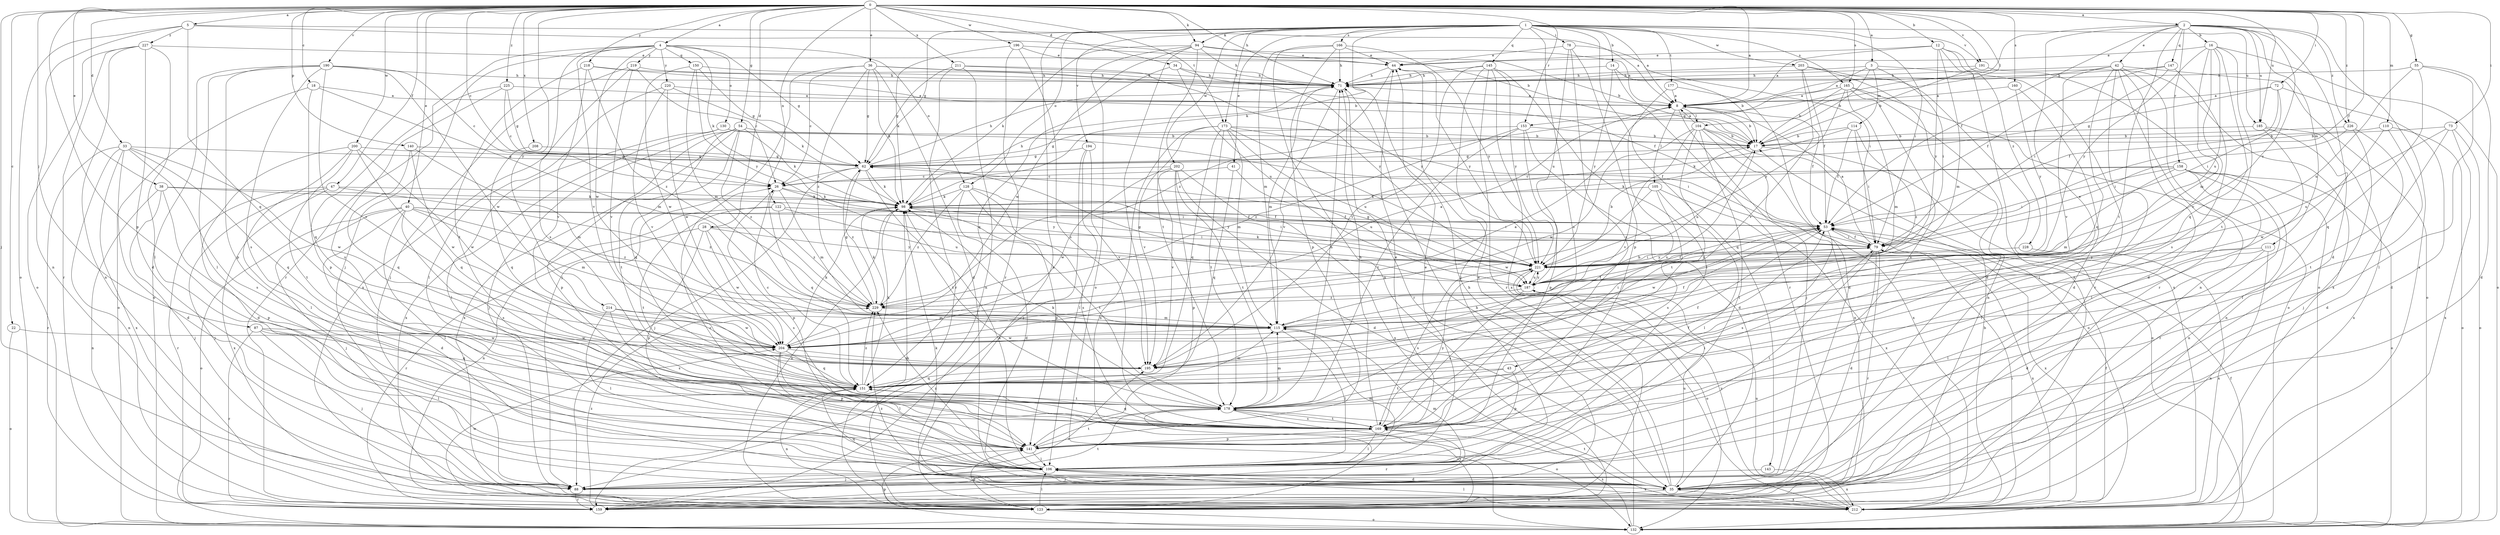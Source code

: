 strict digraph  {
0;
1;
2;
3;
4;
5;
8;
12;
14;
16;
17;
18;
22;
26;
28;
33;
34;
35;
36;
38;
40;
41;
42;
43;
44;
47;
53;
54;
55;
62;
71;
72;
73;
78;
79;
87;
88;
94;
98;
104;
105;
106;
110;
111;
114;
115;
122;
123;
128;
130;
132;
140;
141;
143;
145;
147;
150;
151;
153;
158;
159;
160;
165;
166;
169;
173;
177;
178;
185;
187;
190;
191;
194;
195;
196;
200;
202;
203;
204;
208;
211;
212;
214;
218;
219;
220;
221;
225;
226;
227;
228;
229;
0 -> 2  [label=a];
0 -> 3  [label=a];
0 -> 4  [label=a];
0 -> 5  [label=a];
0 -> 8  [label=a];
0 -> 12  [label=b];
0 -> 18  [label=c];
0 -> 22  [label=c];
0 -> 26  [label=c];
0 -> 28  [label=d];
0 -> 33  [label=d];
0 -> 34  [label=d];
0 -> 36  [label=e];
0 -> 38  [label=e];
0 -> 40  [label=e];
0 -> 47  [label=f];
0 -> 53  [label=f];
0 -> 54  [label=g];
0 -> 55  [label=g];
0 -> 71  [label=h];
0 -> 72  [label=i];
0 -> 73  [label=i];
0 -> 87  [label=j];
0 -> 88  [label=j];
0 -> 94  [label=k];
0 -> 104  [label=l];
0 -> 110  [label=m];
0 -> 122  [label=n];
0 -> 140  [label=p];
0 -> 141  [label=p];
0 -> 153  [label=r];
0 -> 160  [label=s];
0 -> 165  [label=s];
0 -> 173  [label=t];
0 -> 185  [label=u];
0 -> 190  [label=v];
0 -> 191  [label=v];
0 -> 196  [label=w];
0 -> 200  [label=w];
0 -> 208  [label=x];
0 -> 211  [label=x];
0 -> 214  [label=y];
0 -> 218  [label=y];
0 -> 225  [label=z];
0 -> 226  [label=z];
1 -> 8  [label=a];
1 -> 14  [label=b];
1 -> 41  [label=e];
1 -> 62  [label=g];
1 -> 78  [label=i];
1 -> 79  [label=i];
1 -> 94  [label=k];
1 -> 98  [label=k];
1 -> 123  [label=n];
1 -> 128  [label=o];
1 -> 143  [label=q];
1 -> 145  [label=q];
1 -> 165  [label=s];
1 -> 166  [label=s];
1 -> 169  [label=s];
1 -> 173  [label=t];
1 -> 177  [label=t];
1 -> 185  [label=u];
1 -> 191  [label=v];
1 -> 194  [label=v];
1 -> 202  [label=w];
1 -> 203  [label=w];
2 -> 16  [label=b];
2 -> 35  [label=d];
2 -> 42  [label=e];
2 -> 43  [label=e];
2 -> 53  [label=f];
2 -> 111  [label=m];
2 -> 147  [label=q];
2 -> 153  [label=r];
2 -> 158  [label=r];
2 -> 178  [label=t];
2 -> 185  [label=u];
2 -> 187  [label=u];
2 -> 212  [label=x];
2 -> 226  [label=z];
3 -> 17  [label=b];
3 -> 62  [label=g];
3 -> 71  [label=h];
3 -> 79  [label=i];
3 -> 114  [label=m];
3 -> 159  [label=r];
4 -> 62  [label=g];
4 -> 88  [label=j];
4 -> 98  [label=k];
4 -> 128  [label=o];
4 -> 130  [label=o];
4 -> 150  [label=q];
4 -> 159  [label=r];
4 -> 169  [label=s];
4 -> 195  [label=v];
4 -> 204  [label=w];
4 -> 219  [label=y];
4 -> 220  [label=y];
5 -> 8  [label=a];
5 -> 17  [label=b];
5 -> 123  [label=n];
5 -> 132  [label=o];
5 -> 151  [label=q];
5 -> 227  [label=z];
8 -> 17  [label=b];
8 -> 53  [label=f];
8 -> 88  [label=j];
8 -> 104  [label=l];
8 -> 105  [label=l];
12 -> 8  [label=a];
12 -> 44  [label=e];
12 -> 115  [label=m];
12 -> 123  [label=n];
12 -> 132  [label=o];
12 -> 221  [label=y];
12 -> 228  [label=z];
14 -> 17  [label=b];
14 -> 71  [label=h];
14 -> 159  [label=r];
14 -> 221  [label=y];
16 -> 44  [label=e];
16 -> 115  [label=m];
16 -> 132  [label=o];
16 -> 151  [label=q];
16 -> 178  [label=t];
16 -> 187  [label=u];
16 -> 195  [label=v];
16 -> 221  [label=y];
17 -> 62  [label=g];
17 -> 132  [label=o];
17 -> 187  [label=u];
18 -> 8  [label=a];
18 -> 115  [label=m];
18 -> 132  [label=o];
18 -> 151  [label=q];
22 -> 132  [label=o];
22 -> 204  [label=w];
26 -> 98  [label=k];
26 -> 115  [label=m];
26 -> 141  [label=p];
26 -> 151  [label=q];
26 -> 221  [label=y];
28 -> 79  [label=i];
28 -> 141  [label=p];
28 -> 159  [label=r];
28 -> 169  [label=s];
28 -> 204  [label=w];
28 -> 221  [label=y];
33 -> 35  [label=d];
33 -> 62  [label=g];
33 -> 123  [label=n];
33 -> 151  [label=q];
33 -> 159  [label=r];
33 -> 169  [label=s];
33 -> 204  [label=w];
33 -> 212  [label=x];
34 -> 71  [label=h];
34 -> 151  [label=q];
34 -> 187  [label=u];
34 -> 221  [label=y];
35 -> 44  [label=e];
35 -> 71  [label=h];
35 -> 98  [label=k];
35 -> 123  [label=n];
35 -> 151  [label=q];
35 -> 178  [label=t];
35 -> 187  [label=u];
35 -> 212  [label=x];
36 -> 26  [label=c];
36 -> 35  [label=d];
36 -> 53  [label=f];
36 -> 62  [label=g];
36 -> 71  [label=h];
36 -> 88  [label=j];
36 -> 98  [label=k];
36 -> 229  [label=z];
38 -> 79  [label=i];
38 -> 88  [label=j];
38 -> 98  [label=k];
38 -> 123  [label=n];
38 -> 141  [label=p];
40 -> 35  [label=d];
40 -> 53  [label=f];
40 -> 79  [label=i];
40 -> 88  [label=j];
40 -> 106  [label=l];
40 -> 115  [label=m];
40 -> 132  [label=o];
40 -> 169  [label=s];
40 -> 229  [label=z];
41 -> 26  [label=c];
41 -> 151  [label=q];
41 -> 187  [label=u];
42 -> 8  [label=a];
42 -> 35  [label=d];
42 -> 71  [label=h];
42 -> 88  [label=j];
42 -> 123  [label=n];
42 -> 132  [label=o];
42 -> 151  [label=q];
42 -> 159  [label=r];
42 -> 195  [label=v];
43 -> 141  [label=p];
43 -> 151  [label=q];
43 -> 178  [label=t];
44 -> 71  [label=h];
44 -> 221  [label=y];
44 -> 229  [label=z];
47 -> 88  [label=j];
47 -> 98  [label=k];
47 -> 159  [label=r];
47 -> 212  [label=x];
47 -> 229  [label=z];
53 -> 79  [label=i];
53 -> 169  [label=s];
53 -> 204  [label=w];
53 -> 212  [label=x];
54 -> 17  [label=b];
54 -> 88  [label=j];
54 -> 98  [label=k];
54 -> 141  [label=p];
54 -> 151  [label=q];
54 -> 178  [label=t];
54 -> 212  [label=x];
54 -> 229  [label=z];
55 -> 35  [label=d];
55 -> 71  [label=h];
55 -> 106  [label=l];
55 -> 151  [label=q];
55 -> 187  [label=u];
62 -> 26  [label=c];
62 -> 71  [label=h];
62 -> 88  [label=j];
62 -> 98  [label=k];
62 -> 178  [label=t];
62 -> 229  [label=z];
71 -> 8  [label=a];
71 -> 115  [label=m];
71 -> 159  [label=r];
71 -> 195  [label=v];
72 -> 8  [label=a];
72 -> 35  [label=d];
72 -> 53  [label=f];
72 -> 62  [label=g];
72 -> 79  [label=i];
73 -> 17  [label=b];
73 -> 132  [label=o];
73 -> 178  [label=t];
73 -> 187  [label=u];
73 -> 212  [label=x];
78 -> 44  [label=e];
78 -> 79  [label=i];
78 -> 141  [label=p];
78 -> 169  [label=s];
78 -> 187  [label=u];
79 -> 8  [label=a];
79 -> 35  [label=d];
79 -> 53  [label=f];
79 -> 106  [label=l];
79 -> 159  [label=r];
79 -> 212  [label=x];
79 -> 221  [label=y];
87 -> 88  [label=j];
87 -> 106  [label=l];
87 -> 151  [label=q];
87 -> 159  [label=r];
87 -> 204  [label=w];
88 -> 115  [label=m];
88 -> 159  [label=r];
88 -> 178  [label=t];
94 -> 8  [label=a];
94 -> 44  [label=e];
94 -> 71  [label=h];
94 -> 98  [label=k];
94 -> 132  [label=o];
94 -> 178  [label=t];
94 -> 195  [label=v];
94 -> 204  [label=w];
98 -> 53  [label=f];
98 -> 71  [label=h];
98 -> 79  [label=i];
98 -> 123  [label=n];
98 -> 178  [label=t];
104 -> 8  [label=a];
104 -> 17  [label=b];
104 -> 106  [label=l];
104 -> 123  [label=n];
104 -> 132  [label=o];
104 -> 178  [label=t];
104 -> 195  [label=v];
104 -> 204  [label=w];
104 -> 212  [label=x];
105 -> 98  [label=k];
105 -> 106  [label=l];
105 -> 169  [label=s];
105 -> 204  [label=w];
105 -> 212  [label=x];
106 -> 26  [label=c];
106 -> 35  [label=d];
106 -> 44  [label=e];
106 -> 88  [label=j];
106 -> 98  [label=k];
106 -> 115  [label=m];
106 -> 212  [label=x];
106 -> 229  [label=z];
110 -> 17  [label=b];
110 -> 106  [label=l];
110 -> 132  [label=o];
110 -> 204  [label=w];
111 -> 35  [label=d];
111 -> 106  [label=l];
111 -> 123  [label=n];
111 -> 221  [label=y];
114 -> 17  [label=b];
114 -> 53  [label=f];
114 -> 79  [label=i];
114 -> 98  [label=k];
114 -> 229  [label=z];
115 -> 53  [label=f];
115 -> 79  [label=i];
115 -> 106  [label=l];
115 -> 204  [label=w];
122 -> 53  [label=f];
122 -> 123  [label=n];
122 -> 178  [label=t];
122 -> 187  [label=u];
122 -> 229  [label=z];
123 -> 98  [label=k];
123 -> 106  [label=l];
123 -> 132  [label=o];
123 -> 141  [label=p];
123 -> 178  [label=t];
123 -> 204  [label=w];
128 -> 35  [label=d];
128 -> 98  [label=k];
128 -> 141  [label=p];
128 -> 169  [label=s];
128 -> 221  [label=y];
128 -> 229  [label=z];
130 -> 17  [label=b];
130 -> 79  [label=i];
130 -> 106  [label=l];
130 -> 212  [label=x];
132 -> 53  [label=f];
132 -> 71  [label=h];
132 -> 141  [label=p];
132 -> 169  [label=s];
140 -> 62  [label=g];
140 -> 115  [label=m];
140 -> 151  [label=q];
140 -> 204  [label=w];
141 -> 44  [label=e];
141 -> 79  [label=i];
141 -> 106  [label=l];
141 -> 178  [label=t];
143 -> 88  [label=j];
143 -> 212  [label=x];
145 -> 71  [label=h];
145 -> 88  [label=j];
145 -> 106  [label=l];
145 -> 159  [label=r];
145 -> 195  [label=v];
145 -> 212  [label=x];
145 -> 221  [label=y];
147 -> 53  [label=f];
147 -> 71  [label=h];
147 -> 79  [label=i];
147 -> 169  [label=s];
150 -> 62  [label=g];
150 -> 71  [label=h];
150 -> 115  [label=m];
150 -> 204  [label=w];
150 -> 221  [label=y];
151 -> 26  [label=c];
151 -> 53  [label=f];
151 -> 98  [label=k];
151 -> 115  [label=m];
151 -> 123  [label=n];
151 -> 178  [label=t];
151 -> 229  [label=z];
153 -> 17  [label=b];
153 -> 35  [label=d];
153 -> 62  [label=g];
153 -> 141  [label=p];
153 -> 178  [label=t];
153 -> 229  [label=z];
158 -> 26  [label=c];
158 -> 79  [label=i];
158 -> 98  [label=k];
158 -> 106  [label=l];
158 -> 115  [label=m];
158 -> 123  [label=n];
158 -> 132  [label=o];
158 -> 159  [label=r];
159 -> 195  [label=v];
159 -> 229  [label=z];
160 -> 8  [label=a];
160 -> 35  [label=d];
160 -> 221  [label=y];
165 -> 8  [label=a];
165 -> 17  [label=b];
165 -> 115  [label=m];
165 -> 123  [label=n];
165 -> 132  [label=o];
165 -> 169  [label=s];
165 -> 221  [label=y];
166 -> 44  [label=e];
166 -> 71  [label=h];
166 -> 115  [label=m];
166 -> 123  [label=n];
166 -> 141  [label=p];
166 -> 221  [label=y];
169 -> 53  [label=f];
169 -> 71  [label=h];
169 -> 106  [label=l];
169 -> 141  [label=p];
169 -> 151  [label=q];
169 -> 159  [label=r];
169 -> 178  [label=t];
169 -> 221  [label=y];
173 -> 17  [label=b];
173 -> 53  [label=f];
173 -> 115  [label=m];
173 -> 123  [label=n];
173 -> 151  [label=q];
173 -> 178  [label=t];
173 -> 187  [label=u];
173 -> 195  [label=v];
173 -> 221  [label=y];
177 -> 8  [label=a];
177 -> 35  [label=d];
177 -> 169  [label=s];
178 -> 71  [label=h];
178 -> 98  [label=k];
178 -> 115  [label=m];
178 -> 132  [label=o];
178 -> 169  [label=s];
185 -> 17  [label=b];
185 -> 106  [label=l];
185 -> 123  [label=n];
185 -> 212  [label=x];
187 -> 53  [label=f];
187 -> 62  [label=g];
187 -> 169  [label=s];
187 -> 221  [label=y];
187 -> 229  [label=z];
190 -> 26  [label=c];
190 -> 71  [label=h];
190 -> 106  [label=l];
190 -> 132  [label=o];
190 -> 141  [label=p];
190 -> 169  [label=s];
190 -> 195  [label=v];
190 -> 204  [label=w];
191 -> 17  [label=b];
191 -> 71  [label=h];
191 -> 212  [label=x];
194 -> 62  [label=g];
194 -> 88  [label=j];
194 -> 106  [label=l];
194 -> 195  [label=v];
195 -> 17  [label=b];
195 -> 151  [label=q];
196 -> 17  [label=b];
196 -> 44  [label=e];
196 -> 98  [label=k];
196 -> 159  [label=r];
196 -> 169  [label=s];
200 -> 35  [label=d];
200 -> 62  [label=g];
200 -> 106  [label=l];
200 -> 151  [label=q];
200 -> 178  [label=t];
200 -> 204  [label=w];
202 -> 26  [label=c];
202 -> 35  [label=d];
202 -> 141  [label=p];
202 -> 178  [label=t];
202 -> 195  [label=v];
202 -> 204  [label=w];
202 -> 212  [label=x];
203 -> 35  [label=d];
203 -> 53  [label=f];
203 -> 71  [label=h];
203 -> 195  [label=v];
203 -> 212  [label=x];
204 -> 8  [label=a];
204 -> 53  [label=f];
204 -> 98  [label=k];
204 -> 106  [label=l];
204 -> 141  [label=p];
204 -> 151  [label=q];
204 -> 195  [label=v];
208 -> 62  [label=g];
208 -> 151  [label=q];
211 -> 62  [label=g];
211 -> 71  [label=h];
211 -> 123  [label=n];
211 -> 159  [label=r];
211 -> 221  [label=y];
212 -> 17  [label=b];
212 -> 53  [label=f];
212 -> 79  [label=i];
212 -> 106  [label=l];
212 -> 187  [label=u];
212 -> 221  [label=y];
212 -> 229  [label=z];
214 -> 106  [label=l];
214 -> 115  [label=m];
214 -> 169  [label=s];
214 -> 204  [label=w];
218 -> 17  [label=b];
218 -> 71  [label=h];
218 -> 178  [label=t];
218 -> 195  [label=v];
218 -> 229  [label=z];
219 -> 26  [label=c];
219 -> 71  [label=h];
219 -> 88  [label=j];
219 -> 195  [label=v];
219 -> 212  [label=x];
220 -> 8  [label=a];
220 -> 98  [label=k];
220 -> 106  [label=l];
220 -> 195  [label=v];
220 -> 204  [label=w];
221 -> 17  [label=b];
221 -> 62  [label=g];
221 -> 79  [label=i];
221 -> 98  [label=k];
221 -> 132  [label=o];
221 -> 169  [label=s];
221 -> 187  [label=u];
225 -> 8  [label=a];
225 -> 26  [label=c];
225 -> 62  [label=g];
225 -> 141  [label=p];
225 -> 169  [label=s];
226 -> 17  [label=b];
226 -> 35  [label=d];
226 -> 79  [label=i];
226 -> 88  [label=j];
227 -> 35  [label=d];
227 -> 44  [label=e];
227 -> 106  [label=l];
227 -> 123  [label=n];
227 -> 132  [label=o];
227 -> 159  [label=r];
228 -> 212  [label=x];
228 -> 221  [label=y];
229 -> 8  [label=a];
229 -> 62  [label=g];
229 -> 98  [label=k];
229 -> 115  [label=m];
}
